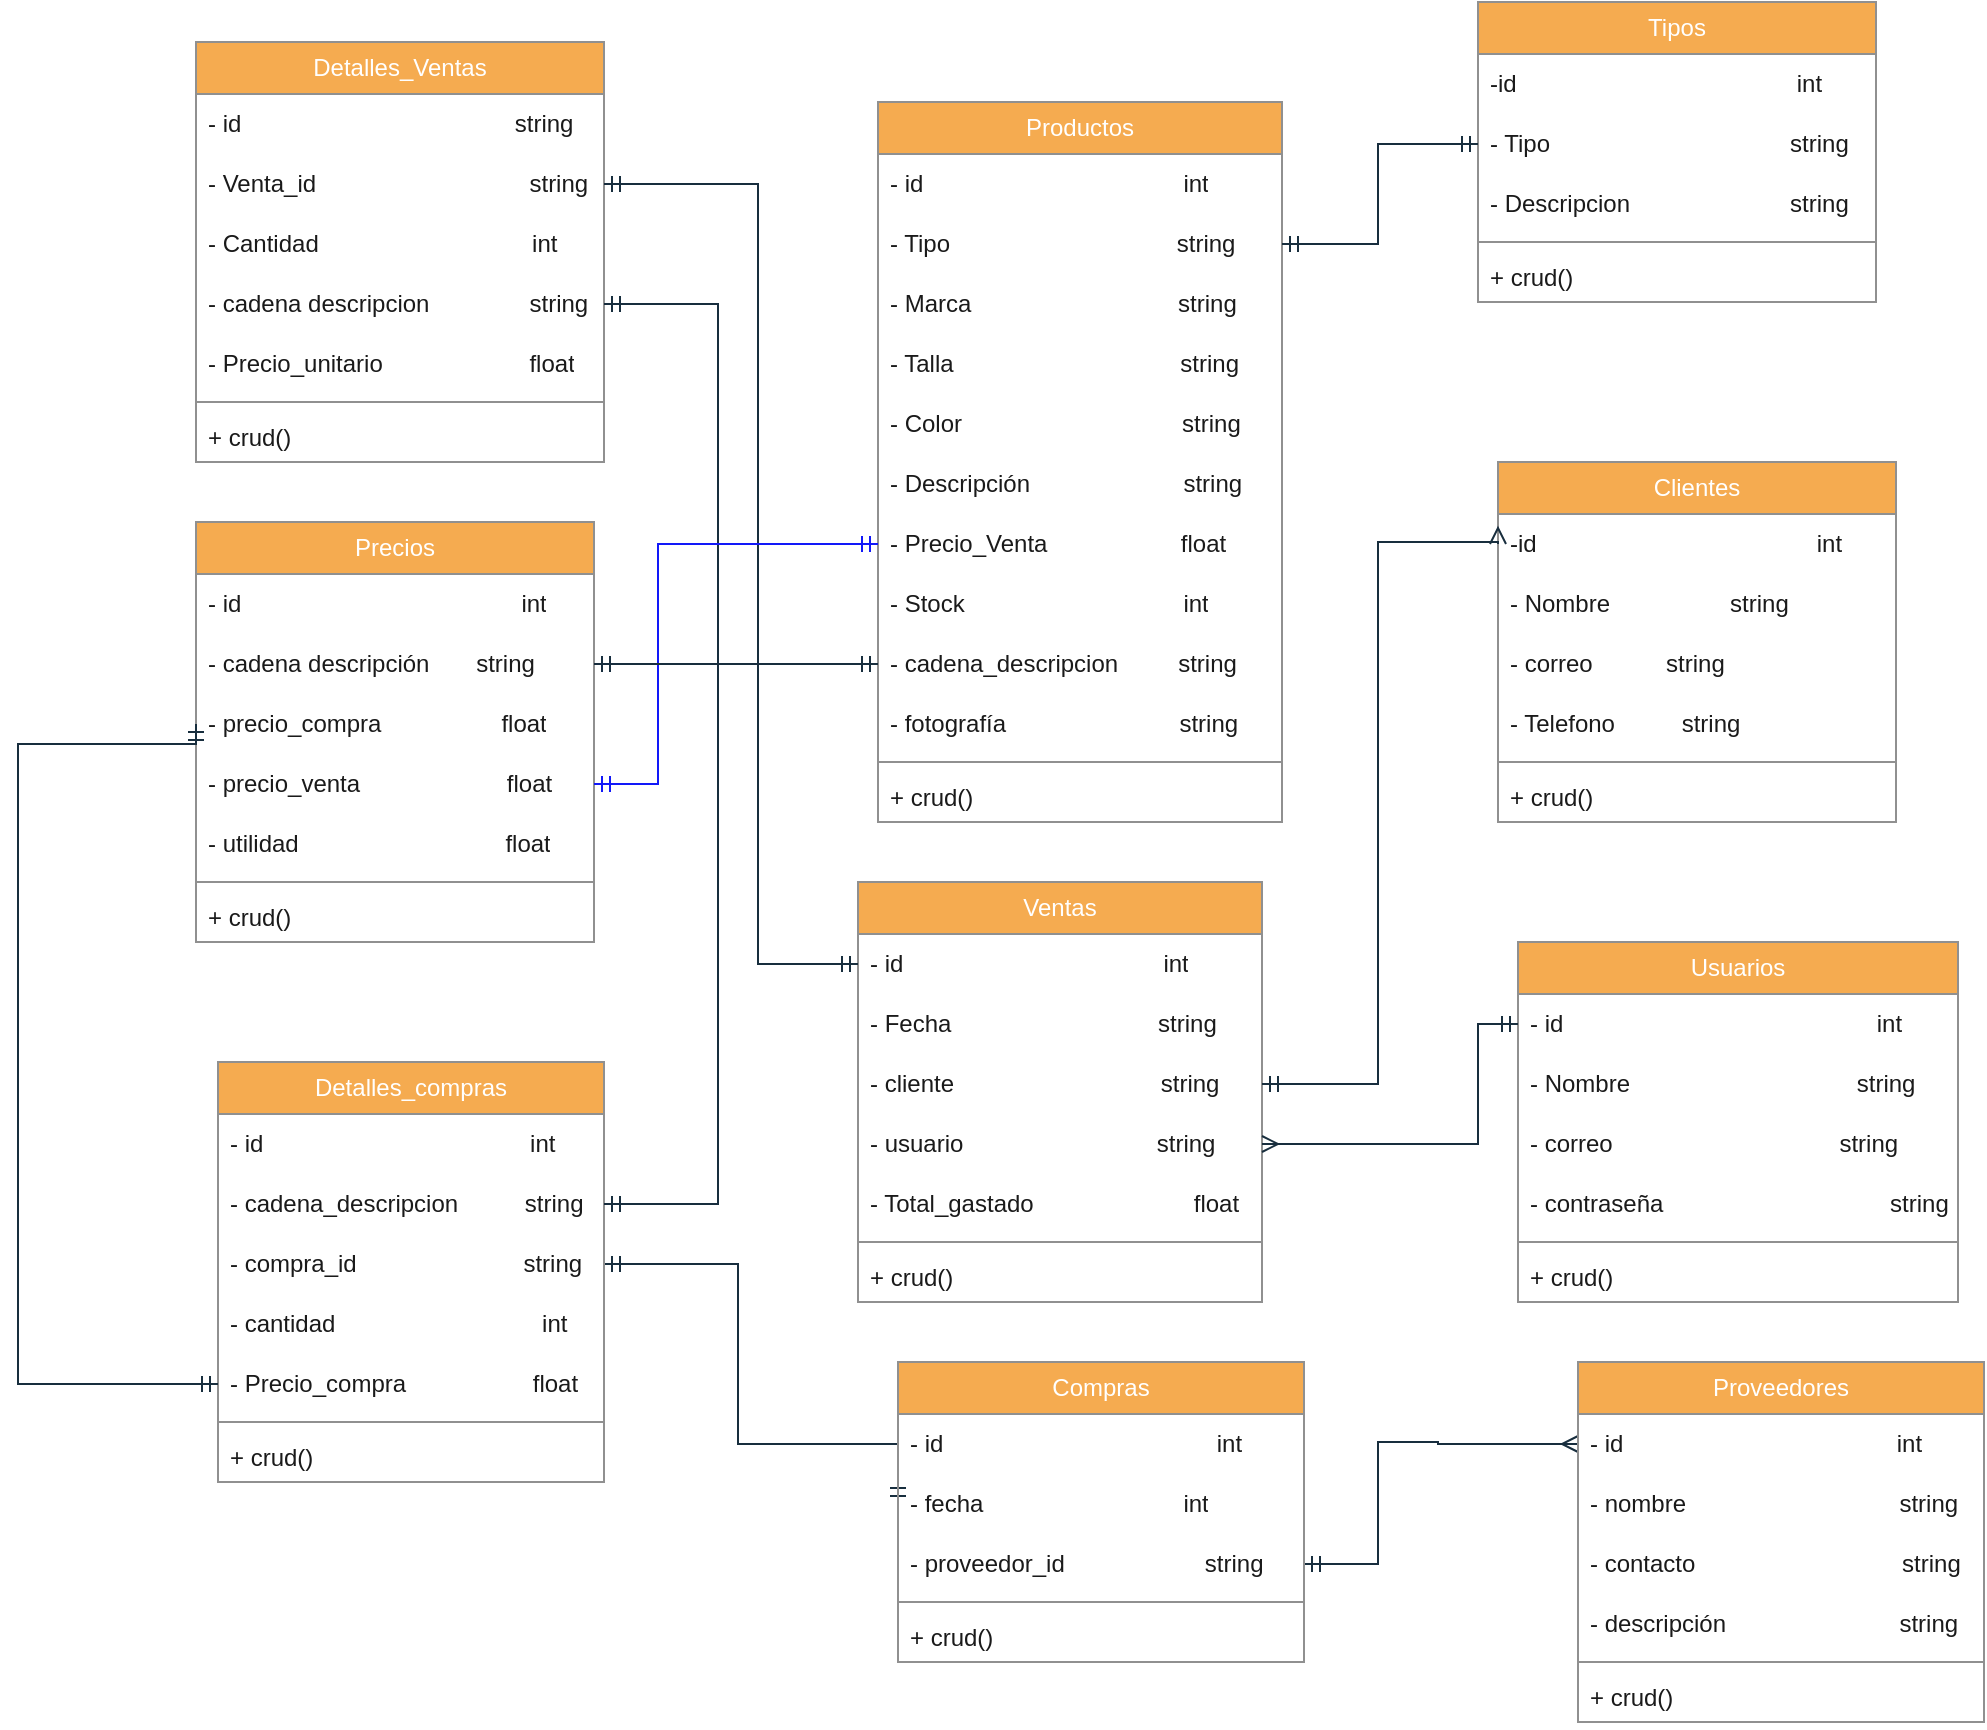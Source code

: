 <mxfile version="25.0.1">
  <diagram id="OCLqqegH3mlAJ1RBl8a9" name="ER">
    <mxGraphModel dx="2150" dy="1670" grid="0" gridSize="10" guides="1" tooltips="1" connect="1" arrows="1" fold="1" page="0" pageScale="1" pageWidth="827" pageHeight="1169" math="0" shadow="0">
      <root>
        <mxCell id="0" />
        <mxCell id="1" parent="0" />
        <mxCell id="sJF3YPYKDgFNLDfuukDZ-2" style="edgeStyle=orthogonalEdgeStyle;rounded=0;orthogonalLoop=1;jettySize=auto;html=1;labelBackgroundColor=none;strokeColor=#182E3E;fontColor=default;startArrow=ERmandOne;startFill=0;endArrow=ERmandOne;endFill=0;swimlaneLine=0;exitX=1;exitY=0.5;exitDx=0;exitDy=0;entryX=0;entryY=0.5;entryDx=0;entryDy=0;" parent="1" source="sJF3YPYKDgFNLDfuukDZ-10" edge="1">
          <mxGeometry relative="1" as="geometry">
            <mxPoint x="670" y="390" as="sourcePoint" />
            <mxPoint x="380" y="-29" as="targetPoint" />
            <Array as="points">
              <mxPoint x="300" y="-149" />
              <mxPoint x="300" y="-59" />
            </Array>
          </mxGeometry>
        </mxCell>
        <mxCell id="sJF3YPYKDgFNLDfuukDZ-4" style="edgeStyle=orthogonalEdgeStyle;rounded=0;orthogonalLoop=1;jettySize=auto;html=1;endArrow=ERmandOne;endFill=0;startArrow=ERmany;startFill=0;labelBackgroundColor=none;strokeColor=#182E3E;fontColor=default;swimlaneLine=0;entryX=1;entryY=0.5;entryDx=0;entryDy=0;exitX=0;exitY=0.5;exitDx=0;exitDy=0;" parent="1" source="sJF3YPYKDgFNLDfuukDZ-102" target="sJF3YPYKDgFNLDfuukDZ-48" edge="1">
          <mxGeometry relative="1" as="geometry">
            <mxPoint x="670" y="-140" as="sourcePoint" />
            <mxPoint x="795" y="-44" as="targetPoint" />
            <Array as="points">
              <mxPoint x="650" y="-59" />
              <mxPoint x="620" y="-60" />
              <mxPoint x="620" y="1" />
            </Array>
          </mxGeometry>
        </mxCell>
        <mxCell id="sJF3YPYKDgFNLDfuukDZ-8" value="&lt;font color=&quot;#ffffff&quot;&gt;Detalles_compras&lt;/font&gt;" style="swimlane;fontStyle=0;align=center;verticalAlign=middle;childLayout=stackLayout;horizontal=1;startSize=26;horizontalStack=0;resizeParent=1;resizeParentMax=0;resizeLast=0;collapsible=1;marginBottom=0;whiteSpace=wrap;html=1;strokeColor=#909090;fontFamily=Helvetica;fontSize=12;fontColor=#1A1A1A;labelBackgroundColor=none;fillColor=#F5AB50;" parent="1" vertex="1">
          <mxGeometry x="40" y="-250" width="193" height="210" as="geometry" />
        </mxCell>
        <mxCell id="sJF3YPYKDgFNLDfuukDZ-9" value="- id&amp;nbsp; &amp;nbsp; &amp;nbsp; &amp;nbsp; &amp;nbsp; &amp;nbsp; &amp;nbsp; &amp;nbsp; &amp;nbsp; &amp;nbsp; &amp;nbsp; &amp;nbsp; &amp;nbsp; &amp;nbsp; &amp;nbsp; &amp;nbsp; &amp;nbsp; &amp;nbsp; &amp;nbsp; &amp;nbsp; int" style="text;strokeColor=none;fillColor=none;align=left;verticalAlign=middle;spacingLeft=4;spacingRight=4;overflow=hidden;points=[[0,0.5],[1,0.5]];portConstraint=eastwest;rotatable=0;whiteSpace=wrap;html=1;labelBackgroundColor=none;fontColor=#1A1A1A;swimlaneLine=0;" parent="sJF3YPYKDgFNLDfuukDZ-8" vertex="1">
          <mxGeometry y="26" width="193" height="30" as="geometry" />
        </mxCell>
        <mxCell id="sJF3YPYKDgFNLDfuukDZ-109" value="- cadena_descripcion&amp;nbsp; &amp;nbsp; &amp;nbsp; &amp;nbsp; &amp;nbsp; string" style="text;strokeColor=none;fillColor=none;align=left;verticalAlign=middle;spacingLeft=4;spacingRight=4;overflow=hidden;points=[[0,0.5],[1,0.5]];portConstraint=eastwest;rotatable=0;whiteSpace=wrap;html=1;labelBackgroundColor=none;fontColor=#1A1A1A;swimlaneLine=0;" parent="sJF3YPYKDgFNLDfuukDZ-8" vertex="1">
          <mxGeometry y="56" width="193" height="30" as="geometry" />
        </mxCell>
        <object label="- compra_id&amp;nbsp; &amp;nbsp; &amp;nbsp; &amp;nbsp; &amp;nbsp; &amp;nbsp; &amp;nbsp; &amp;nbsp; &amp;nbsp; &amp;nbsp; &amp;nbsp; &amp;nbsp; &amp;nbsp;string" hoa="" id="sJF3YPYKDgFNLDfuukDZ-10">
          <mxCell style="text;strokeColor=none;fillColor=none;align=left;verticalAlign=middle;spacingLeft=4;spacingRight=4;overflow=hidden;points=[[0,0.5],[1,0.5]];portConstraint=eastwest;rotatable=0;whiteSpace=wrap;html=1;labelBackgroundColor=none;fontColor=#1A1A1A;swimlaneLine=0;" parent="sJF3YPYKDgFNLDfuukDZ-8" vertex="1">
            <mxGeometry y="86" width="193" height="30" as="geometry" />
          </mxCell>
        </object>
        <mxCell id="sJF3YPYKDgFNLDfuukDZ-11" value="- cantidad&amp;nbsp; &amp;nbsp; &amp;nbsp; &amp;nbsp; &amp;nbsp; &amp;nbsp; &amp;nbsp; &amp;nbsp; &amp;nbsp; &amp;nbsp; &amp;nbsp; &amp;nbsp; &amp;nbsp; &amp;nbsp; &amp;nbsp; &amp;nbsp;int" style="text;strokeColor=none;fillColor=none;align=left;verticalAlign=middle;spacingLeft=4;spacingRight=4;overflow=hidden;points=[[0,0.5],[1,0.5]];portConstraint=eastwest;rotatable=0;whiteSpace=wrap;html=1;labelBackgroundColor=none;fontColor=#1A1A1A;swimlaneLine=0;" parent="sJF3YPYKDgFNLDfuukDZ-8" vertex="1">
          <mxGeometry y="116" width="193" height="30" as="geometry" />
        </mxCell>
        <mxCell id="sJF3YPYKDgFNLDfuukDZ-110" value="- Precio_compra&amp;nbsp; &amp;nbsp; &amp;nbsp; &amp;nbsp; &amp;nbsp; &amp;nbsp; &amp;nbsp; &amp;nbsp; &amp;nbsp; &amp;nbsp;float" style="text;strokeColor=none;fillColor=none;align=left;verticalAlign=middle;spacingLeft=4;spacingRight=4;overflow=hidden;points=[[0,0.5],[1,0.5]];portConstraint=eastwest;rotatable=0;whiteSpace=wrap;html=1;labelBackgroundColor=none;fontColor=#1A1A1A;swimlaneLine=0;" parent="sJF3YPYKDgFNLDfuukDZ-8" vertex="1">
          <mxGeometry y="146" width="193" height="30" as="geometry" />
        </mxCell>
        <mxCell id="sJF3YPYKDgFNLDfuukDZ-12" value="" style="line;strokeWidth=1;fillColor=#F5AB50;align=center;verticalAlign=middle;spacingTop=-1;spacingLeft=3;spacingRight=3;rotatable=0;labelPosition=right;points=[];portConstraint=eastwest;strokeColor=#909090;fontFamily=Helvetica;fontSize=12;fontColor=#1A1A1A;fontStyle=0;labelBackgroundColor=none;" parent="sJF3YPYKDgFNLDfuukDZ-8" vertex="1">
          <mxGeometry y="176" width="193" height="8" as="geometry" />
        </mxCell>
        <mxCell id="sJF3YPYKDgFNLDfuukDZ-13" value="+ crud()" style="text;strokeColor=none;fillColor=none;align=left;verticalAlign=top;spacingLeft=4;spacingRight=4;overflow=hidden;rotatable=0;points=[[0,0.5],[1,0.5]];portConstraint=eastwest;whiteSpace=wrap;html=1;fontFamily=Helvetica;fontSize=12;fontColor=#1A1A1A;fontStyle=0;labelBackgroundColor=none;" parent="sJF3YPYKDgFNLDfuukDZ-8" vertex="1">
          <mxGeometry y="184" width="193" height="26" as="geometry" />
        </mxCell>
        <object label="&lt;font color=&quot;#ffffff&quot;&gt;Detalles_Ventas&lt;/font&gt;" id="sJF3YPYKDgFNLDfuukDZ-17">
          <mxCell style="swimlane;fontStyle=0;align=center;verticalAlign=middle;childLayout=stackLayout;horizontal=1;startSize=26;horizontalStack=0;resizeParent=1;resizeParentMax=0;resizeLast=0;collapsible=1;marginBottom=0;whiteSpace=wrap;html=1;strokeColor=#909090;fontFamily=Helvetica;fontSize=12;fontColor=#1A1A1A;labelBackgroundColor=none;fillColor=#F5AB50;" parent="1" vertex="1">
            <mxGeometry x="29" y="-760" width="204" height="210" as="geometry" />
          </mxCell>
        </object>
        <object label="- id&amp;nbsp; &amp;nbsp; &amp;nbsp; &amp;nbsp; &amp;nbsp; &amp;nbsp; &amp;nbsp; &amp;nbsp; &amp;nbsp; &amp;nbsp; &amp;nbsp; &amp;nbsp; &amp;nbsp; &amp;nbsp; &amp;nbsp; &amp;nbsp; &amp;nbsp; &amp;nbsp; &amp;nbsp; &amp;nbsp; &amp;nbsp;string" id="sJF3YPYKDgFNLDfuukDZ-18">
          <mxCell style="text;strokeColor=none;fillColor=none;align=left;verticalAlign=middle;spacingLeft=4;spacingRight=4;overflow=hidden;points=[[0,0.5],[1,0.5]];portConstraint=eastwest;rotatable=0;whiteSpace=wrap;html=1;labelBackgroundColor=none;fontColor=#1A1A1A;swimlaneLine=0;" parent="sJF3YPYKDgFNLDfuukDZ-17" vertex="1">
            <mxGeometry y="26" width="204" height="30" as="geometry" />
          </mxCell>
        </object>
        <object label="- Venta_id&amp;nbsp; &amp;nbsp; &amp;nbsp; &amp;nbsp; &amp;nbsp; &amp;nbsp; &amp;nbsp; &amp;nbsp; &amp;nbsp; &amp;nbsp; &amp;nbsp; &amp;nbsp; &amp;nbsp; &amp;nbsp; &amp;nbsp; &amp;nbsp; string" hoa="" id="sJF3YPYKDgFNLDfuukDZ-19">
          <mxCell style="text;strokeColor=none;fillColor=none;align=left;verticalAlign=middle;spacingLeft=4;spacingRight=4;overflow=hidden;points=[[0,0.5],[1,0.5]];portConstraint=eastwest;rotatable=0;whiteSpace=wrap;html=1;labelBackgroundColor=none;fontColor=#1A1A1A;swimlaneLine=0;" parent="sJF3YPYKDgFNLDfuukDZ-17" vertex="1">
            <mxGeometry y="56" width="204" height="30" as="geometry" />
          </mxCell>
        </object>
        <mxCell id="sJF3YPYKDgFNLDfuukDZ-21" value="- Cantidad&amp;nbsp; &amp;nbsp; &amp;nbsp; &amp;nbsp; &amp;nbsp; &amp;nbsp; &amp;nbsp; &amp;nbsp; &amp;nbsp; &amp;nbsp; &amp;nbsp; &amp;nbsp; &amp;nbsp; &amp;nbsp; &amp;nbsp; &amp;nbsp; int" style="text;strokeColor=none;fillColor=none;align=left;verticalAlign=middle;spacingLeft=4;spacingRight=4;overflow=hidden;points=[[0,0.5],[1,0.5]];portConstraint=eastwest;rotatable=0;whiteSpace=wrap;html=1;labelBackgroundColor=none;fontColor=#1A1A1A;swimlaneLine=0;" parent="sJF3YPYKDgFNLDfuukDZ-17" vertex="1">
          <mxGeometry y="86" width="204" height="30" as="geometry" />
        </mxCell>
        <mxCell id="sJF3YPYKDgFNLDfuukDZ-20" value="- cadena descripcion&amp;nbsp; &amp;nbsp; &amp;nbsp; &amp;nbsp; &amp;nbsp; &amp;nbsp; &amp;nbsp; &amp;nbsp;string" style="text;strokeColor=none;fillColor=none;align=left;verticalAlign=middle;spacingLeft=4;spacingRight=4;overflow=hidden;points=[[0,0.5],[1,0.5]];portConstraint=eastwest;rotatable=0;whiteSpace=wrap;html=1;labelBackgroundColor=none;fontColor=#1A1A1A;swimlaneLine=0;" parent="sJF3YPYKDgFNLDfuukDZ-17" vertex="1">
          <mxGeometry y="116" width="204" height="30" as="geometry" />
        </mxCell>
        <mxCell id="sJF3YPYKDgFNLDfuukDZ-22" value="- Precio_unitario&amp;nbsp; &amp;nbsp; &amp;nbsp; &amp;nbsp; &amp;nbsp; &amp;nbsp; &amp;nbsp; &amp;nbsp; &amp;nbsp; &amp;nbsp; &amp;nbsp; float" style="text;strokeColor=none;fillColor=none;align=left;verticalAlign=middle;spacingLeft=4;spacingRight=4;overflow=hidden;points=[[0,0.5],[1,0.5]];portConstraint=eastwest;rotatable=0;whiteSpace=wrap;html=1;labelBackgroundColor=none;fontColor=#1A1A1A;swimlaneLine=0;" parent="sJF3YPYKDgFNLDfuukDZ-17" vertex="1">
          <mxGeometry y="146" width="204" height="30" as="geometry" />
        </mxCell>
        <mxCell id="sJF3YPYKDgFNLDfuukDZ-30" value="" style="line;strokeWidth=1;fillColor=#F5AB50;align=center;verticalAlign=middle;spacingTop=-1;spacingLeft=3;spacingRight=3;rotatable=0;labelPosition=right;points=[];portConstraint=eastwest;strokeColor=#909090;fontFamily=Helvetica;fontSize=12;fontColor=#1A1A1A;fontStyle=0;labelBackgroundColor=none;" parent="sJF3YPYKDgFNLDfuukDZ-17" vertex="1">
          <mxGeometry y="176" width="204" height="8" as="geometry" />
        </mxCell>
        <mxCell id="sJF3YPYKDgFNLDfuukDZ-31" value="+ crud()" style="text;strokeColor=none;fillColor=none;align=left;verticalAlign=top;spacingLeft=4;spacingRight=4;overflow=hidden;rotatable=0;points=[[0,0.5],[1,0.5]];portConstraint=eastwest;whiteSpace=wrap;html=1;fontFamily=Helvetica;fontSize=12;fontColor=#1A1A1A;fontStyle=0;labelBackgroundColor=none;" parent="sJF3YPYKDgFNLDfuukDZ-17" vertex="1">
          <mxGeometry y="184" width="204" height="26" as="geometry" />
        </mxCell>
        <mxCell id="sJF3YPYKDgFNLDfuukDZ-34" value="&lt;font color=&quot;#ffffff&quot;&gt;Usuarios&lt;/font&gt;" style="swimlane;fontStyle=0;align=center;verticalAlign=middle;childLayout=stackLayout;horizontal=1;startSize=26;horizontalStack=0;resizeParent=1;resizeParentMax=0;resizeLast=0;collapsible=1;marginBottom=0;whiteSpace=wrap;html=1;strokeColor=#909090;fontFamily=Helvetica;fontSize=12;fontColor=#1A1A1A;labelBackgroundColor=none;fillColor=#F5AB50;" parent="1" vertex="1">
          <mxGeometry x="690" y="-310" width="220" height="180" as="geometry" />
        </mxCell>
        <mxCell id="sJF3YPYKDgFNLDfuukDZ-35" value="- id&amp;nbsp; &amp;nbsp; &amp;nbsp; &amp;nbsp; &amp;nbsp; &amp;nbsp; &amp;nbsp; &amp;nbsp; &amp;nbsp; &amp;nbsp; &amp;nbsp; &amp;nbsp; &amp;nbsp; &amp;nbsp; &amp;nbsp; &amp;nbsp; &amp;nbsp; &amp;nbsp; &amp;nbsp; &amp;nbsp; &amp;nbsp; &amp;nbsp; &amp;nbsp; &amp;nbsp;int" style="text;strokeColor=none;fillColor=none;align=left;verticalAlign=middle;spacingLeft=4;spacingRight=4;overflow=hidden;points=[[0,0.5],[1,0.5]];portConstraint=eastwest;rotatable=0;whiteSpace=wrap;html=1;labelBackgroundColor=none;fontColor=#1A1A1A;swimlaneLine=0;" parent="sJF3YPYKDgFNLDfuukDZ-34" vertex="1">
          <mxGeometry y="26" width="220" height="30" as="geometry" />
        </mxCell>
        <object label="- Nombre&amp;nbsp; &amp;nbsp; &amp;nbsp; &amp;nbsp; &amp;nbsp; &amp;nbsp; &amp;nbsp; &amp;nbsp; &amp;nbsp; &amp;nbsp; &amp;nbsp; &amp;nbsp; &amp;nbsp; &amp;nbsp; &amp;nbsp; &amp;nbsp; &amp;nbsp; string" hoa="" id="sJF3YPYKDgFNLDfuukDZ-36">
          <mxCell style="text;strokeColor=none;fillColor=none;align=left;verticalAlign=middle;spacingLeft=4;spacingRight=4;overflow=hidden;points=[[0,0.5],[1,0.5]];portConstraint=eastwest;rotatable=0;whiteSpace=wrap;html=1;labelBackgroundColor=none;fontColor=#1A1A1A;swimlaneLine=0;" parent="sJF3YPYKDgFNLDfuukDZ-34" vertex="1">
            <mxGeometry y="56" width="220" height="30" as="geometry" />
          </mxCell>
        </object>
        <mxCell id="sJF3YPYKDgFNLDfuukDZ-37" value="- correo&amp;nbsp; &amp;nbsp; &amp;nbsp; &amp;nbsp; &amp;nbsp; &amp;nbsp; &amp;nbsp; &amp;nbsp; &amp;nbsp; &amp;nbsp; &amp;nbsp; &amp;nbsp; &amp;nbsp; &amp;nbsp; &amp;nbsp; &amp;nbsp; &amp;nbsp; string" style="text;strokeColor=none;fillColor=none;align=left;verticalAlign=middle;spacingLeft=4;spacingRight=4;overflow=hidden;points=[[0,0.5],[1,0.5]];portConstraint=eastwest;rotatable=0;whiteSpace=wrap;html=1;labelBackgroundColor=none;fontColor=#1A1A1A;swimlaneLine=0;" parent="sJF3YPYKDgFNLDfuukDZ-34" vertex="1">
          <mxGeometry y="86" width="220" height="30" as="geometry" />
        </mxCell>
        <mxCell id="2nwvRLD9Uspbu1blczM--3" value="- contraseña&amp;nbsp; &amp;nbsp; &amp;nbsp; &amp;nbsp; &amp;nbsp; &amp;nbsp; &amp;nbsp; &amp;nbsp; &amp;nbsp; &amp;nbsp; &amp;nbsp; &amp;nbsp; &amp;nbsp; &amp;nbsp; &amp;nbsp; &amp;nbsp; &amp;nbsp; string" style="text;strokeColor=none;fillColor=none;align=left;verticalAlign=middle;spacingLeft=4;spacingRight=4;overflow=hidden;points=[[0,0.5],[1,0.5]];portConstraint=eastwest;rotatable=0;whiteSpace=wrap;html=1;labelBackgroundColor=none;fontColor=#1A1A1A;swimlaneLine=0;" parent="sJF3YPYKDgFNLDfuukDZ-34" vertex="1">
          <mxGeometry y="116" width="220" height="30" as="geometry" />
        </mxCell>
        <mxCell id="sJF3YPYKDgFNLDfuukDZ-41" value="" style="line;strokeWidth=1;fillColor=#F5AB50;align=center;verticalAlign=middle;spacingTop=-1;spacingLeft=3;spacingRight=3;rotatable=0;labelPosition=right;points=[];portConstraint=eastwest;strokeColor=#909090;fontFamily=Helvetica;fontSize=12;fontColor=#1A1A1A;fontStyle=0;labelBackgroundColor=none;" parent="sJF3YPYKDgFNLDfuukDZ-34" vertex="1">
          <mxGeometry y="146" width="220" height="8" as="geometry" />
        </mxCell>
        <mxCell id="sJF3YPYKDgFNLDfuukDZ-42" value="+ crud()" style="text;strokeColor=none;fillColor=none;align=left;verticalAlign=top;spacingLeft=4;spacingRight=4;overflow=hidden;rotatable=0;points=[[0,0.5],[1,0.5]];portConstraint=eastwest;whiteSpace=wrap;html=1;fontFamily=Helvetica;fontSize=12;fontColor=#1A1A1A;fontStyle=0;labelBackgroundColor=none;" parent="sJF3YPYKDgFNLDfuukDZ-34" vertex="1">
          <mxGeometry y="154" width="220" height="26" as="geometry" />
        </mxCell>
        <object label="&lt;font color=&quot;#ffffff&quot;&gt;Compras&lt;/font&gt;" id="sJF3YPYKDgFNLDfuukDZ-45">
          <mxCell style="swimlane;fontStyle=0;align=center;verticalAlign=middle;childLayout=stackLayout;horizontal=1;startSize=26;horizontalStack=0;resizeParent=1;resizeParentMax=0;resizeLast=0;collapsible=1;marginBottom=0;whiteSpace=wrap;html=1;strokeColor=#909090;fontFamily=Helvetica;fontSize=12;fontColor=#1A1A1A;labelBackgroundColor=none;fillColor=#F5AB50;" parent="1" vertex="1">
            <mxGeometry x="380" y="-100" width="203" height="150" as="geometry" />
          </mxCell>
        </object>
        <object label="- id&amp;nbsp; &amp;nbsp; &amp;nbsp; &amp;nbsp; &amp;nbsp; &amp;nbsp; &amp;nbsp; &amp;nbsp; &amp;nbsp; &amp;nbsp; &amp;nbsp; &amp;nbsp; &amp;nbsp; &amp;nbsp; &amp;nbsp; &amp;nbsp; &amp;nbsp; &amp;nbsp; &amp;nbsp; &amp;nbsp; &amp;nbsp;int" id="eL3PgIqDU2-pHmbFwqRi-17">
          <mxCell style="text;strokeColor=none;fillColor=none;align=left;verticalAlign=middle;spacingLeft=4;spacingRight=4;overflow=hidden;points=[[0,0.5],[1,0.5]];portConstraint=eastwest;rotatable=0;whiteSpace=wrap;html=1;labelBackgroundColor=none;fontColor=#1A1A1A;swimlaneLine=0;" vertex="1" parent="sJF3YPYKDgFNLDfuukDZ-45">
            <mxGeometry y="26" width="203" height="30" as="geometry" />
          </mxCell>
        </object>
        <object label="- fecha&amp;nbsp; &amp;nbsp; &amp;nbsp; &amp;nbsp; &amp;nbsp; &amp;nbsp; &amp;nbsp; &amp;nbsp; &amp;nbsp; &amp;nbsp; &amp;nbsp; &amp;nbsp; &amp;nbsp; &amp;nbsp; &amp;nbsp; int" hoa="" id="sJF3YPYKDgFNLDfuukDZ-47">
          <mxCell style="text;strokeColor=none;fillColor=none;align=left;verticalAlign=middle;spacingLeft=4;spacingRight=4;overflow=hidden;points=[[0,0.5],[1,0.5]];portConstraint=eastwest;rotatable=0;whiteSpace=wrap;html=1;labelBackgroundColor=none;fontColor=#1A1A1A;swimlaneLine=0;" parent="sJF3YPYKDgFNLDfuukDZ-45" vertex="1">
            <mxGeometry y="56" width="203" height="30" as="geometry" />
          </mxCell>
        </object>
        <mxCell id="sJF3YPYKDgFNLDfuukDZ-48" value="- proveedor_id&amp;nbsp; &amp;nbsp; &amp;nbsp; &amp;nbsp; &amp;nbsp; &amp;nbsp; &amp;nbsp; &amp;nbsp; &amp;nbsp; &amp;nbsp; &amp;nbsp;string" style="text;strokeColor=none;fillColor=none;align=left;verticalAlign=middle;spacingLeft=4;spacingRight=4;overflow=hidden;points=[[0,0.5],[1,0.5]];portConstraint=eastwest;rotatable=0;whiteSpace=wrap;html=1;labelBackgroundColor=none;fontColor=#1A1A1A;swimlaneLine=0;" parent="sJF3YPYKDgFNLDfuukDZ-45" vertex="1">
          <mxGeometry y="86" width="203" height="30" as="geometry" />
        </mxCell>
        <mxCell id="sJF3YPYKDgFNLDfuukDZ-53" value="" style="line;strokeWidth=1;fillColor=#F5AB50;align=center;verticalAlign=middle;spacingTop=-1;spacingLeft=3;spacingRight=3;rotatable=0;labelPosition=right;points=[];portConstraint=eastwest;strokeColor=#909090;fontFamily=Helvetica;fontSize=12;fontColor=#1A1A1A;fontStyle=0;labelBackgroundColor=none;" parent="sJF3YPYKDgFNLDfuukDZ-45" vertex="1">
          <mxGeometry y="116" width="203" height="8" as="geometry" />
        </mxCell>
        <mxCell id="sJF3YPYKDgFNLDfuukDZ-54" value="+ crud()" style="text;strokeColor=none;fillColor=none;align=left;verticalAlign=top;spacingLeft=4;spacingRight=4;overflow=hidden;rotatable=0;points=[[0,0.5],[1,0.5]];portConstraint=eastwest;whiteSpace=wrap;html=1;fontFamily=Helvetica;fontSize=12;fontColor=#1A1A1A;fontStyle=0;labelBackgroundColor=none;" parent="sJF3YPYKDgFNLDfuukDZ-45" vertex="1">
          <mxGeometry y="124" width="203" height="26" as="geometry" />
        </mxCell>
        <mxCell id="sJF3YPYKDgFNLDfuukDZ-57" value="&lt;font color=&quot;#ffffff&quot;&gt;Ventas&lt;/font&gt;" style="swimlane;fontStyle=0;align=center;verticalAlign=middle;childLayout=stackLayout;horizontal=1;startSize=26;horizontalStack=0;resizeParent=1;resizeParentMax=0;resizeLast=0;collapsible=1;marginBottom=0;whiteSpace=wrap;html=1;strokeColor=#909090;fontFamily=Helvetica;fontSize=12;fontColor=#1A1A1A;labelBackgroundColor=none;fillColor=#F5AB50;" parent="1" vertex="1">
          <mxGeometry x="360" y="-340" width="202" height="210" as="geometry" />
        </mxCell>
        <mxCell id="sJF3YPYKDgFNLDfuukDZ-58" value="- id&amp;nbsp; &amp;nbsp; &amp;nbsp; &amp;nbsp; &amp;nbsp; &amp;nbsp; &amp;nbsp; &amp;nbsp; &amp;nbsp; &amp;nbsp; &amp;nbsp; &amp;nbsp; &amp;nbsp; &amp;nbsp; &amp;nbsp; &amp;nbsp; &amp;nbsp; &amp;nbsp; &amp;nbsp; &amp;nbsp;int" style="text;strokeColor=none;fillColor=none;align=left;verticalAlign=middle;spacingLeft=4;spacingRight=4;overflow=hidden;points=[[0,0.5],[1,0.5]];portConstraint=eastwest;rotatable=0;whiteSpace=wrap;html=1;labelBackgroundColor=none;fontColor=#1A1A1A;swimlaneLine=0;" parent="sJF3YPYKDgFNLDfuukDZ-57" vertex="1">
          <mxGeometry y="26" width="202" height="30" as="geometry" />
        </mxCell>
        <mxCell id="sJF3YPYKDgFNLDfuukDZ-60" value="- Fecha&amp;nbsp; &amp;nbsp; &amp;nbsp; &amp;nbsp; &amp;nbsp; &amp;nbsp; &amp;nbsp; &amp;nbsp; &amp;nbsp; &amp;nbsp; &amp;nbsp; &amp;nbsp; &amp;nbsp; &amp;nbsp; &amp;nbsp; &amp;nbsp;string" style="text;strokeColor=none;fillColor=none;align=left;verticalAlign=middle;spacingLeft=4;spacingRight=4;overflow=hidden;points=[[0,0.5],[1,0.5]];portConstraint=eastwest;rotatable=0;whiteSpace=wrap;html=1;labelBackgroundColor=none;fontColor=#1A1A1A;swimlaneLine=0;" parent="sJF3YPYKDgFNLDfuukDZ-57" vertex="1">
          <mxGeometry y="56" width="202" height="30" as="geometry" />
        </mxCell>
        <mxCell id="sJF3YPYKDgFNLDfuukDZ-61" value="- cliente&amp;nbsp; &amp;nbsp; &amp;nbsp; &amp;nbsp; &amp;nbsp; &amp;nbsp; &amp;nbsp; &amp;nbsp; &amp;nbsp; &amp;nbsp; &amp;nbsp; &amp;nbsp; &amp;nbsp; &amp;nbsp; &amp;nbsp; &amp;nbsp;string" style="text;strokeColor=none;fillColor=none;align=left;verticalAlign=middle;spacingLeft=4;spacingRight=4;overflow=hidden;points=[[0,0.5],[1,0.5]];portConstraint=eastwest;rotatable=0;whiteSpace=wrap;html=1;labelBackgroundColor=none;fontColor=#1A1A1A;swimlaneLine=0;" parent="sJF3YPYKDgFNLDfuukDZ-57" vertex="1">
          <mxGeometry y="86" width="202" height="30" as="geometry" />
        </mxCell>
        <mxCell id="sJF3YPYKDgFNLDfuukDZ-62" value="- usuario&amp;nbsp; &amp;nbsp; &amp;nbsp; &amp;nbsp; &amp;nbsp; &amp;nbsp; &amp;nbsp; &amp;nbsp; &amp;nbsp; &amp;nbsp; &amp;nbsp; &amp;nbsp; &amp;nbsp; &amp;nbsp; &amp;nbsp;string" style="text;strokeColor=none;fillColor=none;align=left;verticalAlign=middle;spacingLeft=4;spacingRight=4;overflow=hidden;points=[[0,0.5],[1,0.5]];portConstraint=eastwest;rotatable=0;whiteSpace=wrap;html=1;labelBackgroundColor=none;fontColor=#1A1A1A;swimlaneLine=0;" parent="sJF3YPYKDgFNLDfuukDZ-57" vertex="1">
          <mxGeometry y="116" width="202" height="30" as="geometry" />
        </mxCell>
        <mxCell id="eL3PgIqDU2-pHmbFwqRi-15" value="- Total_gastado&amp;nbsp; &amp;nbsp; &amp;nbsp; &amp;nbsp; &amp;nbsp; &amp;nbsp; &amp;nbsp; &amp;nbsp; &amp;nbsp; &amp;nbsp; &amp;nbsp; &amp;nbsp; float" style="text;strokeColor=none;fillColor=none;align=left;verticalAlign=middle;spacingLeft=4;spacingRight=4;overflow=hidden;points=[[0,0.5],[1,0.5]];portConstraint=eastwest;rotatable=0;whiteSpace=wrap;html=1;labelBackgroundColor=none;fontColor=#1A1A1A;swimlaneLine=0;" vertex="1" parent="sJF3YPYKDgFNLDfuukDZ-57">
          <mxGeometry y="146" width="202" height="30" as="geometry" />
        </mxCell>
        <mxCell id="sJF3YPYKDgFNLDfuukDZ-63" value="" style="line;strokeWidth=1;fillColor=#F5AB50;align=center;verticalAlign=middle;spacingTop=-1;spacingLeft=3;spacingRight=3;rotatable=0;labelPosition=right;points=[];portConstraint=eastwest;strokeColor=#909090;fontFamily=Helvetica;fontSize=12;fontColor=#1A1A1A;fontStyle=0;labelBackgroundColor=none;" parent="sJF3YPYKDgFNLDfuukDZ-57" vertex="1">
          <mxGeometry y="176" width="202" height="8" as="geometry" />
        </mxCell>
        <mxCell id="sJF3YPYKDgFNLDfuukDZ-64" value="+ crud()" style="text;strokeColor=none;fillColor=none;align=left;verticalAlign=top;spacingLeft=4;spacingRight=4;overflow=hidden;rotatable=0;points=[[0,0.5],[1,0.5]];portConstraint=eastwest;whiteSpace=wrap;html=1;fontFamily=Helvetica;fontSize=12;fontColor=#1A1A1A;fontStyle=0;labelBackgroundColor=none;" parent="sJF3YPYKDgFNLDfuukDZ-57" vertex="1">
          <mxGeometry y="184" width="202" height="26" as="geometry" />
        </mxCell>
        <mxCell id="sJF3YPYKDgFNLDfuukDZ-67" style="edgeStyle=orthogonalEdgeStyle;rounded=0;orthogonalLoop=1;jettySize=auto;html=1;labelBackgroundColor=none;strokeColor=#182E3E;fontColor=default;startArrow=ERmany;startFill=0;endArrow=ERmandOne;endFill=0;swimlaneLine=0;exitX=1;exitY=0.5;exitDx=0;exitDy=0;entryX=0;entryY=0.5;entryDx=0;entryDy=0;" parent="1" source="sJF3YPYKDgFNLDfuukDZ-62" target="sJF3YPYKDgFNLDfuukDZ-35" edge="1">
          <mxGeometry relative="1" as="geometry">
            <mxPoint x="610" y="-209" as="sourcePoint" />
            <mxPoint x="670" y="-90" as="targetPoint" />
            <Array as="points">
              <mxPoint x="670" y="-209" />
              <mxPoint x="670" y="-269" />
            </Array>
          </mxGeometry>
        </mxCell>
        <mxCell id="sJF3YPYKDgFNLDfuukDZ-68" value="&lt;font color=&quot;#ffffff&quot;&gt;Clientes&lt;/font&gt;" style="swimlane;fontStyle=0;align=center;verticalAlign=middle;childLayout=stackLayout;horizontal=1;startSize=26;horizontalStack=0;resizeParent=1;resizeParentMax=0;resizeLast=0;collapsible=1;marginBottom=0;whiteSpace=wrap;html=1;strokeColor=#909090;fontFamily=Helvetica;fontSize=12;fontColor=#1A1A1A;labelBackgroundColor=none;fillColor=#F5AB50;" parent="1" vertex="1">
          <mxGeometry x="680" y="-550" width="199" height="180" as="geometry" />
        </mxCell>
        <mxCell id="sJF3YPYKDgFNLDfuukDZ-69" value="-id&amp;nbsp; &amp;nbsp; &amp;nbsp; &amp;nbsp; &amp;nbsp; &amp;nbsp; &amp;nbsp; &amp;nbsp; &amp;nbsp; &amp;nbsp; &amp;nbsp; &amp;nbsp; &amp;nbsp; &amp;nbsp; &amp;nbsp; &amp;nbsp; &amp;nbsp; &amp;nbsp; &amp;nbsp; &amp;nbsp; &amp;nbsp; int" style="text;strokeColor=none;fillColor=none;align=left;verticalAlign=middle;spacingLeft=4;spacingRight=4;overflow=hidden;points=[[0,0.5],[1,0.5]];portConstraint=eastwest;rotatable=0;whiteSpace=wrap;html=1;labelBackgroundColor=none;fontColor=#1A1A1A;swimlaneLine=0;" parent="sJF3YPYKDgFNLDfuukDZ-68" vertex="1">
          <mxGeometry y="26" width="199" height="30" as="geometry" />
        </mxCell>
        <object label="- Nombre&amp;nbsp; &amp;nbsp; &amp;nbsp; &amp;nbsp; &amp;nbsp; &amp;nbsp; &amp;nbsp; &amp;nbsp; &amp;nbsp; string" hoa="" id="sJF3YPYKDgFNLDfuukDZ-70">
          <mxCell style="text;strokeColor=none;fillColor=none;align=left;verticalAlign=middle;spacingLeft=4;spacingRight=4;overflow=hidden;points=[[0,0.5],[1,0.5]];portConstraint=eastwest;rotatable=0;whiteSpace=wrap;html=1;labelBackgroundColor=none;fontColor=#1A1A1A;swimlaneLine=0;" parent="sJF3YPYKDgFNLDfuukDZ-68" vertex="1">
            <mxGeometry y="56" width="199" height="30" as="geometry" />
          </mxCell>
        </object>
        <mxCell id="sJF3YPYKDgFNLDfuukDZ-71" value="- correo&amp;nbsp; &amp;nbsp; &amp;nbsp; &amp;nbsp; &amp;nbsp; &amp;nbsp;string" style="text;strokeColor=none;fillColor=none;align=left;verticalAlign=middle;spacingLeft=4;spacingRight=4;overflow=hidden;points=[[0,0.5],[1,0.5]];portConstraint=eastwest;rotatable=0;whiteSpace=wrap;html=1;labelBackgroundColor=none;fontColor=#1A1A1A;swimlaneLine=0;" parent="sJF3YPYKDgFNLDfuukDZ-68" vertex="1">
          <mxGeometry y="86" width="199" height="30" as="geometry" />
        </mxCell>
        <mxCell id="sJF3YPYKDgFNLDfuukDZ-72" value="- Telefono&amp;nbsp; &amp;nbsp; &amp;nbsp; &amp;nbsp; &amp;nbsp; string" style="text;strokeColor=none;fillColor=none;align=left;verticalAlign=middle;spacingLeft=4;spacingRight=4;overflow=hidden;points=[[0,0.5],[1,0.5]];portConstraint=eastwest;rotatable=0;whiteSpace=wrap;html=1;labelBackgroundColor=none;fontColor=#1A1A1A;swimlaneLine=0;" parent="sJF3YPYKDgFNLDfuukDZ-68" vertex="1">
          <mxGeometry y="116" width="199" height="30" as="geometry" />
        </mxCell>
        <mxCell id="sJF3YPYKDgFNLDfuukDZ-75" value="" style="line;strokeWidth=1;fillColor=#F5AB50;align=center;verticalAlign=middle;spacingTop=-1;spacingLeft=3;spacingRight=3;rotatable=0;labelPosition=right;points=[];portConstraint=eastwest;strokeColor=#909090;fontFamily=Helvetica;fontSize=12;fontColor=#1A1A1A;fontStyle=0;labelBackgroundColor=none;" parent="sJF3YPYKDgFNLDfuukDZ-68" vertex="1">
          <mxGeometry y="146" width="199" height="8" as="geometry" />
        </mxCell>
        <mxCell id="sJF3YPYKDgFNLDfuukDZ-76" value="+ crud()" style="text;strokeColor=none;fillColor=none;align=left;verticalAlign=top;spacingLeft=4;spacingRight=4;overflow=hidden;rotatable=0;points=[[0,0.5],[1,0.5]];portConstraint=eastwest;whiteSpace=wrap;html=1;fontFamily=Helvetica;fontSize=12;fontColor=#1A1A1A;fontStyle=0;labelBackgroundColor=none;" parent="sJF3YPYKDgFNLDfuukDZ-68" vertex="1">
          <mxGeometry y="154" width="199" height="26" as="geometry" />
        </mxCell>
        <mxCell id="sJF3YPYKDgFNLDfuukDZ-79" value="&lt;span style=&quot;color: rgb(255, 255, 255);&quot;&gt;Productos&lt;/span&gt;" style="swimlane;fontStyle=0;align=center;verticalAlign=middle;childLayout=stackLayout;horizontal=1;startSize=26;horizontalStack=0;resizeParent=1;resizeParentMax=0;resizeLast=0;collapsible=1;marginBottom=0;whiteSpace=wrap;html=1;strokeColor=#909090;fontFamily=Helvetica;fontSize=12;fontColor=#1A1A1A;labelBackgroundColor=none;fillColor=#F5AB50;" parent="1" vertex="1">
          <mxGeometry x="370" y="-730" width="202" height="360" as="geometry" />
        </mxCell>
        <mxCell id="sJF3YPYKDgFNLDfuukDZ-80" value="- id&amp;nbsp; &amp;nbsp; &amp;nbsp; &amp;nbsp; &amp;nbsp; &amp;nbsp; &amp;nbsp; &amp;nbsp; &amp;nbsp; &amp;nbsp; &amp;nbsp; &amp;nbsp; &amp;nbsp; &amp;nbsp; &amp;nbsp; &amp;nbsp; &amp;nbsp; &amp;nbsp; &amp;nbsp; &amp;nbsp;int" style="text;strokeColor=none;fillColor=none;align=left;verticalAlign=middle;spacingLeft=4;spacingRight=4;overflow=hidden;points=[[0,0.5],[1,0.5]];portConstraint=eastwest;rotatable=0;whiteSpace=wrap;html=1;labelBackgroundColor=none;fontColor=#1A1A1A;swimlaneLine=0;" parent="sJF3YPYKDgFNLDfuukDZ-79" vertex="1">
          <mxGeometry y="26" width="202" height="30" as="geometry" />
        </mxCell>
        <object label="- Tipo&amp;nbsp; &amp;nbsp; &amp;nbsp; &amp;nbsp; &amp;nbsp; &amp;nbsp; &amp;nbsp; &amp;nbsp; &amp;nbsp; &amp;nbsp; &amp;nbsp; &amp;nbsp; &amp;nbsp; &amp;nbsp; &amp;nbsp; &amp;nbsp; &amp;nbsp; string" hoa="" id="sJF3YPYKDgFNLDfuukDZ-81">
          <mxCell style="text;strokeColor=none;fillColor=none;align=left;verticalAlign=middle;spacingLeft=4;spacingRight=4;overflow=hidden;points=[[0,0.5],[1,0.5]];portConstraint=eastwest;rotatable=0;whiteSpace=wrap;html=1;labelBackgroundColor=none;fontColor=#1A1A1A;swimlaneLine=0;" parent="sJF3YPYKDgFNLDfuukDZ-79" vertex="1">
            <mxGeometry y="56" width="202" height="30" as="geometry" />
          </mxCell>
        </object>
        <mxCell id="sJF3YPYKDgFNLDfuukDZ-82" value="- Marca&amp;nbsp; &amp;nbsp; &amp;nbsp; &amp;nbsp; &amp;nbsp; &amp;nbsp; &amp;nbsp; &amp;nbsp; &amp;nbsp; &amp;nbsp; &amp;nbsp; &amp;nbsp; &amp;nbsp; &amp;nbsp; &amp;nbsp; &amp;nbsp;string" style="text;strokeColor=none;fillColor=none;align=left;verticalAlign=middle;spacingLeft=4;spacingRight=4;overflow=hidden;points=[[0,0.5],[1,0.5]];portConstraint=eastwest;rotatable=0;whiteSpace=wrap;html=1;labelBackgroundColor=none;fontColor=#1A1A1A;swimlaneLine=0;" parent="sJF3YPYKDgFNLDfuukDZ-79" vertex="1">
          <mxGeometry y="86" width="202" height="30" as="geometry" />
        </mxCell>
        <mxCell id="sJF3YPYKDgFNLDfuukDZ-83" value="- Talla&amp;nbsp; &amp;nbsp; &amp;nbsp; &amp;nbsp; &amp;nbsp; &amp;nbsp; &amp;nbsp; &amp;nbsp; &amp;nbsp; &amp;nbsp; &amp;nbsp; &amp;nbsp; &amp;nbsp; &amp;nbsp; &amp;nbsp; &amp;nbsp; &amp;nbsp; string" style="text;strokeColor=none;fillColor=none;align=left;verticalAlign=middle;spacingLeft=4;spacingRight=4;overflow=hidden;points=[[0,0.5],[1,0.5]];portConstraint=eastwest;rotatable=0;whiteSpace=wrap;html=1;labelBackgroundColor=none;fontColor=#1A1A1A;swimlaneLine=0;" parent="sJF3YPYKDgFNLDfuukDZ-79" vertex="1">
          <mxGeometry y="116" width="202" height="30" as="geometry" />
        </mxCell>
        <mxCell id="eL3PgIqDU2-pHmbFwqRi-4" value="- Color&amp;nbsp; &amp;nbsp; &amp;nbsp; &amp;nbsp; &amp;nbsp; &amp;nbsp; &amp;nbsp; &amp;nbsp; &amp;nbsp; &amp;nbsp; &amp;nbsp; &amp;nbsp; &amp;nbsp; &amp;nbsp; &amp;nbsp; &amp;nbsp; &amp;nbsp;string" style="text;strokeColor=none;fillColor=none;align=left;verticalAlign=middle;spacingLeft=4;spacingRight=4;overflow=hidden;points=[[0,0.5],[1,0.5]];portConstraint=eastwest;rotatable=0;whiteSpace=wrap;html=1;labelBackgroundColor=none;fontColor=#1A1A1A;swimlaneLine=0;" vertex="1" parent="sJF3YPYKDgFNLDfuukDZ-79">
          <mxGeometry y="146" width="202" height="30" as="geometry" />
        </mxCell>
        <mxCell id="2wDRfy3gdhVq77L_qOsc-18" value="- Descripción&amp;nbsp; &amp;nbsp; &amp;nbsp; &amp;nbsp; &amp;nbsp; &amp;nbsp; &amp;nbsp; &amp;nbsp; &amp;nbsp; &amp;nbsp; &amp;nbsp; &amp;nbsp;string" style="text;strokeColor=none;fillColor=none;align=left;verticalAlign=middle;spacingLeft=4;spacingRight=4;overflow=hidden;points=[[0,0.5],[1,0.5]];portConstraint=eastwest;rotatable=0;whiteSpace=wrap;html=1;labelBackgroundColor=none;fontColor=#1A1A1A;swimlaneLine=0;" parent="sJF3YPYKDgFNLDfuukDZ-79" vertex="1">
          <mxGeometry y="176" width="202" height="30" as="geometry" />
        </mxCell>
        <mxCell id="sJF3YPYKDgFNLDfuukDZ-100" value="- Precio_Venta&amp;nbsp; &amp;nbsp; &amp;nbsp; &amp;nbsp; &amp;nbsp; &amp;nbsp; &amp;nbsp; &amp;nbsp; &amp;nbsp; &amp;nbsp; float" style="text;strokeColor=none;fillColor=none;align=left;verticalAlign=middle;spacingLeft=4;spacingRight=4;overflow=hidden;points=[[0,0.5],[1,0.5]];portConstraint=eastwest;rotatable=0;whiteSpace=wrap;html=1;labelBackgroundColor=none;fontColor=#1A1A1A;swimlaneLine=0;" parent="sJF3YPYKDgFNLDfuukDZ-79" vertex="1">
          <mxGeometry y="206" width="202" height="30" as="geometry" />
        </mxCell>
        <mxCell id="sJF3YPYKDgFNLDfuukDZ-84" value="- Stock&amp;nbsp; &amp;nbsp; &amp;nbsp; &amp;nbsp; &amp;nbsp; &amp;nbsp; &amp;nbsp; &amp;nbsp; &amp;nbsp; &amp;nbsp; &amp;nbsp; &amp;nbsp; &amp;nbsp; &amp;nbsp;&lt;span style=&quot;white-space: pre;&quot;&gt;&#x9;&lt;/span&gt;&amp;nbsp; &amp;nbsp; int" style="text;strokeColor=none;fillColor=none;align=left;verticalAlign=middle;spacingLeft=4;spacingRight=4;overflow=hidden;points=[[0,0.5],[1,0.5]];portConstraint=eastwest;rotatable=0;whiteSpace=wrap;html=1;labelBackgroundColor=none;fontColor=#1A1A1A;swimlaneLine=0;" parent="sJF3YPYKDgFNLDfuukDZ-79" vertex="1">
          <mxGeometry y="236" width="202" height="30" as="geometry" />
        </mxCell>
        <mxCell id="2nwvRLD9Uspbu1blczM--1" value="- cadena_descripcion&amp;nbsp; &amp;nbsp; &amp;nbsp; &amp;nbsp; &amp;nbsp;string" style="text;strokeColor=none;fillColor=none;align=left;verticalAlign=middle;spacingLeft=4;spacingRight=4;overflow=hidden;points=[[0,0.5],[1,0.5]];portConstraint=eastwest;rotatable=0;whiteSpace=wrap;html=1;labelBackgroundColor=none;fontColor=#1A1A1A;swimlaneLine=0;" parent="sJF3YPYKDgFNLDfuukDZ-79" vertex="1">
          <mxGeometry y="266" width="202" height="30" as="geometry" />
        </mxCell>
        <mxCell id="eL3PgIqDU2-pHmbFwqRi-5" value="- fotografía&amp;nbsp; &amp;nbsp; &amp;nbsp; &amp;nbsp; &amp;nbsp; &amp;nbsp; &amp;nbsp; &amp;nbsp; &amp;nbsp; &amp;nbsp; &amp;nbsp; &amp;nbsp; &amp;nbsp; string" style="text;strokeColor=none;fillColor=none;align=left;verticalAlign=middle;spacingLeft=4;spacingRight=4;overflow=hidden;points=[[0,0.5],[1,0.5]];portConstraint=eastwest;rotatable=0;whiteSpace=wrap;html=1;labelBackgroundColor=none;fontColor=#1A1A1A;swimlaneLine=0;" vertex="1" parent="sJF3YPYKDgFNLDfuukDZ-79">
          <mxGeometry y="296" width="202" height="30" as="geometry" />
        </mxCell>
        <mxCell id="sJF3YPYKDgFNLDfuukDZ-85" value="" style="line;strokeWidth=1;fillColor=#F5AB50;align=center;verticalAlign=middle;spacingTop=-1;spacingLeft=3;spacingRight=3;rotatable=0;labelPosition=right;points=[];portConstraint=eastwest;strokeColor=#909090;fontFamily=Helvetica;fontSize=12;fontColor=#1A1A1A;fontStyle=0;labelBackgroundColor=none;" parent="sJF3YPYKDgFNLDfuukDZ-79" vertex="1">
          <mxGeometry y="326" width="202" height="8" as="geometry" />
        </mxCell>
        <mxCell id="sJF3YPYKDgFNLDfuukDZ-86" value="+ crud()" style="text;strokeColor=none;fillColor=none;align=left;verticalAlign=top;spacingLeft=4;spacingRight=4;overflow=hidden;rotatable=0;points=[[0,0.5],[1,0.5]];portConstraint=eastwest;whiteSpace=wrap;html=1;fontFamily=Helvetica;fontSize=12;fontColor=#1A1A1A;fontStyle=0;labelBackgroundColor=none;" parent="sJF3YPYKDgFNLDfuukDZ-79" vertex="1">
          <mxGeometry y="334" width="202" height="26" as="geometry" />
        </mxCell>
        <object label="&lt;font color=&quot;#ffffff&quot;&gt;Proveedores&lt;/font&gt;" id="sJF3YPYKDgFNLDfuukDZ-101">
          <mxCell style="swimlane;fontStyle=0;align=center;verticalAlign=middle;childLayout=stackLayout;horizontal=1;startSize=26;horizontalStack=0;resizeParent=1;resizeParentMax=0;resizeLast=0;collapsible=1;marginBottom=0;whiteSpace=wrap;html=1;strokeColor=#909090;fontFamily=Helvetica;fontSize=12;fontColor=#1A1A1A;labelBackgroundColor=none;fillColor=#F5AB50;" parent="1" vertex="1">
            <mxGeometry x="720" y="-100" width="203" height="180" as="geometry" />
          </mxCell>
        </object>
        <object label="- id&amp;nbsp; &amp;nbsp; &amp;nbsp; &amp;nbsp; &amp;nbsp; &amp;nbsp; &amp;nbsp; &amp;nbsp; &amp;nbsp; &amp;nbsp; &amp;nbsp; &amp;nbsp; &amp;nbsp; &amp;nbsp; &amp;nbsp; &amp;nbsp; &amp;nbsp; &amp;nbsp; &amp;nbsp; &amp;nbsp; &amp;nbsp;int" id="sJF3YPYKDgFNLDfuukDZ-102">
          <mxCell style="text;strokeColor=none;fillColor=none;align=left;verticalAlign=middle;spacingLeft=4;spacingRight=4;overflow=hidden;points=[[0,0.5],[1,0.5]];portConstraint=eastwest;rotatable=0;whiteSpace=wrap;html=1;labelBackgroundColor=none;fontColor=#1A1A1A;swimlaneLine=0;" parent="sJF3YPYKDgFNLDfuukDZ-101" vertex="1">
            <mxGeometry y="26" width="203" height="30" as="geometry" />
          </mxCell>
        </object>
        <object label="- nombre&amp;nbsp; &amp;nbsp; &amp;nbsp; &amp;nbsp; &amp;nbsp; &amp;nbsp; &amp;nbsp; &amp;nbsp; &amp;nbsp; &amp;nbsp; &amp;nbsp; &amp;nbsp; &amp;nbsp; &amp;nbsp; &amp;nbsp; &amp;nbsp; string" hoa="" id="sJF3YPYKDgFNLDfuukDZ-103">
          <mxCell style="text;strokeColor=none;fillColor=none;align=left;verticalAlign=middle;spacingLeft=4;spacingRight=4;overflow=hidden;points=[[0,0.5],[1,0.5]];portConstraint=eastwest;rotatable=0;whiteSpace=wrap;html=1;labelBackgroundColor=none;fontColor=#1A1A1A;swimlaneLine=0;" parent="sJF3YPYKDgFNLDfuukDZ-101" vertex="1">
            <mxGeometry y="56" width="203" height="30" as="geometry" />
          </mxCell>
        </object>
        <mxCell id="eL3PgIqDU2-pHmbFwqRi-19" value="- contacto&amp;nbsp; &amp;nbsp; &amp;nbsp; &amp;nbsp; &amp;nbsp; &amp;nbsp; &amp;nbsp; &amp;nbsp; &amp;nbsp; &amp;nbsp; &amp;nbsp; &amp;nbsp; &amp;nbsp; &amp;nbsp; &amp;nbsp; &amp;nbsp;string" style="text;strokeColor=none;fillColor=none;align=left;verticalAlign=middle;spacingLeft=4;spacingRight=4;overflow=hidden;points=[[0,0.5],[1,0.5]];portConstraint=eastwest;rotatable=0;whiteSpace=wrap;html=1;labelBackgroundColor=none;fontColor=#1A1A1A;swimlaneLine=0;" vertex="1" parent="sJF3YPYKDgFNLDfuukDZ-101">
          <mxGeometry y="86" width="203" height="30" as="geometry" />
        </mxCell>
        <mxCell id="sJF3YPYKDgFNLDfuukDZ-104" value="- descripción&amp;nbsp; &amp;nbsp; &amp;nbsp; &amp;nbsp; &amp;nbsp; &amp;nbsp; &amp;nbsp; &amp;nbsp; &amp;nbsp; &amp;nbsp; &amp;nbsp; &amp;nbsp; &amp;nbsp; string" style="text;strokeColor=none;fillColor=none;align=left;verticalAlign=middle;spacingLeft=4;spacingRight=4;overflow=hidden;points=[[0,0.5],[1,0.5]];portConstraint=eastwest;rotatable=0;whiteSpace=wrap;html=1;labelBackgroundColor=none;fontColor=#1A1A1A;swimlaneLine=0;" parent="sJF3YPYKDgFNLDfuukDZ-101" vertex="1">
          <mxGeometry y="116" width="203" height="30" as="geometry" />
        </mxCell>
        <mxCell id="sJF3YPYKDgFNLDfuukDZ-105" value="" style="line;strokeWidth=1;fillColor=#F5AB50;align=center;verticalAlign=middle;spacingTop=-1;spacingLeft=3;spacingRight=3;rotatable=0;labelPosition=right;points=[];portConstraint=eastwest;strokeColor=#909090;fontFamily=Helvetica;fontSize=12;fontColor=#1A1A1A;fontStyle=0;labelBackgroundColor=none;" parent="sJF3YPYKDgFNLDfuukDZ-101" vertex="1">
          <mxGeometry y="146" width="203" height="8" as="geometry" />
        </mxCell>
        <mxCell id="sJF3YPYKDgFNLDfuukDZ-108" value="+ crud()" style="text;strokeColor=none;fillColor=none;align=left;verticalAlign=top;spacingLeft=4;spacingRight=4;overflow=hidden;rotatable=0;points=[[0,0.5],[1,0.5]];portConstraint=eastwest;whiteSpace=wrap;html=1;fontFamily=Helvetica;fontSize=12;fontColor=#1A1A1A;fontStyle=0;labelBackgroundColor=none;" parent="sJF3YPYKDgFNLDfuukDZ-101" vertex="1">
          <mxGeometry y="154" width="203" height="26" as="geometry" />
        </mxCell>
        <mxCell id="sJF3YPYKDgFNLDfuukDZ-111" style="edgeStyle=orthogonalEdgeStyle;rounded=0;orthogonalLoop=1;jettySize=auto;html=1;labelBackgroundColor=none;strokeColor=#182E3E;fontColor=default;startArrow=ERmandOne;startFill=0;endArrow=ERmany;endFill=0;swimlaneLine=0;exitX=1;exitY=0.5;exitDx=0;exitDy=0;entryX=0;entryY=0.5;entryDx=0;entryDy=0;" parent="1" source="sJF3YPYKDgFNLDfuukDZ-61" target="sJF3YPYKDgFNLDfuukDZ-69" edge="1">
          <mxGeometry relative="1" as="geometry">
            <mxPoint x="572" y="-199" as="sourcePoint" />
            <mxPoint x="700" y="-259" as="targetPoint" />
            <Array as="points">
              <mxPoint x="620" y="-239" />
              <mxPoint x="620" y="-510" />
              <mxPoint x="680" y="-510" />
            </Array>
          </mxGeometry>
        </mxCell>
        <mxCell id="sJF3YPYKDgFNLDfuukDZ-112" style="edgeStyle=orthogonalEdgeStyle;rounded=0;orthogonalLoop=1;jettySize=auto;html=1;labelBackgroundColor=none;strokeColor=#182E3E;fontColor=default;startArrow=ERmandOne;startFill=0;endArrow=ERmandOne;endFill=0;swimlaneLine=0;exitX=1;exitY=0.5;exitDx=0;exitDy=0;entryX=0;entryY=0.5;entryDx=0;entryDy=0;" parent="1" source="sJF3YPYKDgFNLDfuukDZ-19" target="sJF3YPYKDgFNLDfuukDZ-58" edge="1">
          <mxGeometry relative="1" as="geometry">
            <mxPoint x="243" y="-139" as="sourcePoint" />
            <mxPoint x="270" y="-280" as="targetPoint" />
            <Array as="points">
              <mxPoint x="310" y="-689" />
              <mxPoint x="310" y="-299" />
            </Array>
          </mxGeometry>
        </mxCell>
        <mxCell id="sJF3YPYKDgFNLDfuukDZ-113" value="" style="edgeLabel;html=1;align=center;verticalAlign=middle;resizable=0;points=[];strokeColor=#909090;fontColor=#1A1A1A;fillColor=#F5AB50;" parent="sJF3YPYKDgFNLDfuukDZ-112" vertex="1" connectable="0">
          <mxGeometry x="-0.781" y="1" relative="1" as="geometry">
            <mxPoint as="offset" />
          </mxGeometry>
        </mxCell>
        <mxCell id="2wDRfy3gdhVq77L_qOsc-11" value="&lt;font color=&quot;#ffffff&quot;&gt;Precios&lt;/font&gt;" style="swimlane;fontStyle=0;align=center;verticalAlign=middle;childLayout=stackLayout;horizontal=1;startSize=26;horizontalStack=0;resizeParent=1;resizeParentMax=0;resizeLast=0;collapsible=1;marginBottom=0;whiteSpace=wrap;html=1;strokeColor=#909090;fontFamily=Helvetica;fontSize=12;fontColor=#1A1A1A;labelBackgroundColor=none;fillColor=#F5AB50;" parent="1" vertex="1">
          <mxGeometry x="29" y="-520" width="199" height="210" as="geometry" />
        </mxCell>
        <mxCell id="2wDRfy3gdhVq77L_qOsc-12" value="- id&amp;nbsp; &amp;nbsp; &amp;nbsp; &amp;nbsp; &amp;nbsp; &amp;nbsp; &amp;nbsp; &amp;nbsp; &amp;nbsp; &amp;nbsp; &amp;nbsp; &amp;nbsp; &amp;nbsp; &amp;nbsp; &amp;nbsp; &amp;nbsp; &amp;nbsp; &amp;nbsp; &amp;nbsp; &amp;nbsp; &amp;nbsp; int" style="text;strokeColor=none;fillColor=none;align=left;verticalAlign=middle;spacingLeft=4;spacingRight=4;overflow=hidden;points=[[0,0.5],[1,0.5]];portConstraint=eastwest;rotatable=0;whiteSpace=wrap;html=1;labelBackgroundColor=none;fontColor=#1A1A1A;swimlaneLine=0;" parent="2wDRfy3gdhVq77L_qOsc-11" vertex="1">
          <mxGeometry y="26" width="199" height="30" as="geometry" />
        </mxCell>
        <object label="- cadena descripción&amp;nbsp; &amp;nbsp; &amp;nbsp; &amp;nbsp;string" hoa="" id="2wDRfy3gdhVq77L_qOsc-13">
          <mxCell style="text;strokeColor=none;fillColor=none;align=left;verticalAlign=middle;spacingLeft=4;spacingRight=4;overflow=hidden;points=[[0,0.5],[1,0.5]];portConstraint=eastwest;rotatable=0;whiteSpace=wrap;html=1;labelBackgroundColor=none;fontColor=#1A1A1A;swimlaneLine=0;" parent="2wDRfy3gdhVq77L_qOsc-11" vertex="1">
            <mxGeometry y="56" width="199" height="30" as="geometry" />
          </mxCell>
        </object>
        <object label="- precio_compra&amp;nbsp; &amp;nbsp; &amp;nbsp; &amp;nbsp; &amp;nbsp; &amp;nbsp; &amp;nbsp; &amp;nbsp; &amp;nbsp; float" hoa="" id="eL3PgIqDU2-pHmbFwqRi-3">
          <mxCell style="text;strokeColor=none;fillColor=none;align=left;verticalAlign=middle;spacingLeft=4;spacingRight=4;overflow=hidden;points=[[0,0.5],[1,0.5]];portConstraint=eastwest;rotatable=0;whiteSpace=wrap;html=1;labelBackgroundColor=none;fontColor=#1A1A1A;swimlaneLine=0;" vertex="1" parent="2wDRfy3gdhVq77L_qOsc-11">
            <mxGeometry y="86" width="199" height="30" as="geometry" />
          </mxCell>
        </object>
        <mxCell id="2wDRfy3gdhVq77L_qOsc-14" value="- precio_venta&amp;nbsp; &amp;nbsp; &amp;nbsp; &amp;nbsp; &amp;nbsp; &amp;nbsp; &amp;nbsp; &amp;nbsp; &amp;nbsp; &amp;nbsp; &amp;nbsp; float" style="text;strokeColor=none;fillColor=none;align=left;verticalAlign=middle;spacingLeft=4;spacingRight=4;overflow=hidden;points=[[0,0.5],[1,0.5]];portConstraint=eastwest;rotatable=0;whiteSpace=wrap;html=1;labelBackgroundColor=none;fontColor=#1A1A1A;swimlaneLine=0;" parent="2wDRfy3gdhVq77L_qOsc-11" vertex="1">
          <mxGeometry y="116" width="199" height="30" as="geometry" />
        </mxCell>
        <mxCell id="eL3PgIqDU2-pHmbFwqRi-1" value="- utilidad&amp;nbsp; &amp;nbsp; &amp;nbsp; &amp;nbsp; &amp;nbsp; &amp;nbsp; &amp;nbsp; &amp;nbsp; &amp;nbsp; &amp;nbsp; &amp;nbsp; &amp;nbsp; &amp;nbsp; &amp;nbsp; &amp;nbsp; &amp;nbsp;float" style="text;strokeColor=none;fillColor=none;align=left;verticalAlign=middle;spacingLeft=4;spacingRight=4;overflow=hidden;points=[[0,0.5],[1,0.5]];portConstraint=eastwest;rotatable=0;whiteSpace=wrap;html=1;labelBackgroundColor=none;fontColor=#1A1A1A;swimlaneLine=0;" vertex="1" parent="2wDRfy3gdhVq77L_qOsc-11">
          <mxGeometry y="146" width="199" height="30" as="geometry" />
        </mxCell>
        <mxCell id="2wDRfy3gdhVq77L_qOsc-15" value="" style="line;strokeWidth=1;fillColor=#F5AB50;align=center;verticalAlign=middle;spacingTop=-1;spacingLeft=3;spacingRight=3;rotatable=0;labelPosition=right;points=[];portConstraint=eastwest;strokeColor=#909090;fontFamily=Helvetica;fontSize=12;fontColor=#1A1A1A;fontStyle=0;labelBackgroundColor=none;" parent="2wDRfy3gdhVq77L_qOsc-11" vertex="1">
          <mxGeometry y="176" width="199" height="8" as="geometry" />
        </mxCell>
        <mxCell id="2wDRfy3gdhVq77L_qOsc-16" value="+ crud()" style="text;strokeColor=none;fillColor=none;align=left;verticalAlign=top;spacingLeft=4;spacingRight=4;overflow=hidden;rotatable=0;points=[[0,0.5],[1,0.5]];portConstraint=eastwest;whiteSpace=wrap;html=1;fontFamily=Helvetica;fontSize=12;fontColor=#1A1A1A;fontStyle=0;labelBackgroundColor=none;" parent="2wDRfy3gdhVq77L_qOsc-11" vertex="1">
          <mxGeometry y="184" width="199" height="26" as="geometry" />
        </mxCell>
        <mxCell id="2nwvRLD9Uspbu1blczM--5" style="edgeStyle=orthogonalEdgeStyle;rounded=0;orthogonalLoop=1;jettySize=auto;html=1;labelBackgroundColor=none;strokeColor=#182E3E;fontColor=default;startArrow=ERmandOne;startFill=0;endArrow=ERmandOne;endFill=0;swimlaneLine=0;exitX=1;exitY=0.5;exitDx=0;exitDy=0;entryX=0;entryY=0.5;entryDx=0;entryDy=0;" parent="1" source="sJF3YPYKDgFNLDfuukDZ-109" target="2nwvRLD9Uspbu1blczM--1" edge="1">
          <mxGeometry relative="1" as="geometry">
            <mxPoint x="254" y="-539" as="sourcePoint" />
            <mxPoint x="370" y="-289" as="targetPoint" />
            <Array as="points">
              <mxPoint x="290" y="-179" />
              <mxPoint x="290" y="-449" />
            </Array>
          </mxGeometry>
        </mxCell>
        <mxCell id="2nwvRLD9Uspbu1blczM--6" value="" style="edgeLabel;html=1;align=center;verticalAlign=middle;resizable=0;points=[];strokeColor=#909090;fontColor=#1A1A1A;fillColor=#F5AB50;" parent="2nwvRLD9Uspbu1blczM--5" vertex="1" connectable="0">
          <mxGeometry x="-0.781" y="1" relative="1" as="geometry">
            <mxPoint as="offset" />
          </mxGeometry>
        </mxCell>
        <mxCell id="2nwvRLD9Uspbu1blczM--7" style="edgeStyle=orthogonalEdgeStyle;rounded=0;orthogonalLoop=1;jettySize=auto;html=1;labelBackgroundColor=none;strokeColor=#182E3E;fontColor=default;startArrow=ERmandOne;startFill=0;endArrow=ERmandOne;endFill=0;swimlaneLine=0;exitX=1;exitY=0.5;exitDx=0;exitDy=0;entryX=0;entryY=0.5;entryDx=0;entryDy=0;" parent="1" source="sJF3YPYKDgFNLDfuukDZ-20" target="2nwvRLD9Uspbu1blczM--1" edge="1">
          <mxGeometry relative="1" as="geometry">
            <mxPoint x="243" y="-169" as="sourcePoint" />
            <mxPoint x="340" y="-439" as="targetPoint" />
            <Array as="points">
              <mxPoint x="290" y="-629" />
              <mxPoint x="290" y="-449" />
            </Array>
          </mxGeometry>
        </mxCell>
        <mxCell id="2nwvRLD9Uspbu1blczM--8" value="" style="edgeLabel;html=1;align=center;verticalAlign=middle;resizable=0;points=[];strokeColor=#909090;fontColor=#1A1A1A;fillColor=#F5AB50;" parent="2nwvRLD9Uspbu1blczM--7" vertex="1" connectable="0">
          <mxGeometry x="-0.781" y="1" relative="1" as="geometry">
            <mxPoint as="offset" />
          </mxGeometry>
        </mxCell>
        <mxCell id="eL3PgIqDU2-pHmbFwqRi-7" value="&lt;font color=&quot;#ffffff&quot;&gt;Tipos&lt;/font&gt;" style="swimlane;fontStyle=0;align=center;verticalAlign=middle;childLayout=stackLayout;horizontal=1;startSize=26;horizontalStack=0;resizeParent=1;resizeParentMax=0;resizeLast=0;collapsible=1;marginBottom=0;whiteSpace=wrap;html=1;strokeColor=#909090;fontFamily=Helvetica;fontSize=12;fontColor=#1A1A1A;labelBackgroundColor=none;fillColor=#F5AB50;" vertex="1" parent="1">
          <mxGeometry x="670" y="-780" width="199" height="150" as="geometry" />
        </mxCell>
        <mxCell id="eL3PgIqDU2-pHmbFwqRi-8" value="-id&amp;nbsp; &amp;nbsp; &amp;nbsp; &amp;nbsp; &amp;nbsp; &amp;nbsp; &amp;nbsp; &amp;nbsp; &amp;nbsp; &amp;nbsp; &amp;nbsp; &amp;nbsp; &amp;nbsp; &amp;nbsp; &amp;nbsp; &amp;nbsp; &amp;nbsp; &amp;nbsp; &amp;nbsp; &amp;nbsp; &amp;nbsp; int" style="text;strokeColor=none;fillColor=none;align=left;verticalAlign=middle;spacingLeft=4;spacingRight=4;overflow=hidden;points=[[0,0.5],[1,0.5]];portConstraint=eastwest;rotatable=0;whiteSpace=wrap;html=1;labelBackgroundColor=none;fontColor=#1A1A1A;swimlaneLine=0;" vertex="1" parent="eL3PgIqDU2-pHmbFwqRi-7">
          <mxGeometry y="26" width="199" height="30" as="geometry" />
        </mxCell>
        <object label="- Tipo&amp;nbsp; &amp;nbsp; &amp;nbsp; &amp;nbsp; &amp;nbsp; &amp;nbsp; &amp;nbsp; &amp;nbsp; &amp;nbsp; &amp;nbsp; &amp;nbsp; &amp;nbsp; &amp;nbsp; &amp;nbsp; &amp;nbsp; &amp;nbsp; &amp;nbsp; &amp;nbsp; string" hoa="" id="eL3PgIqDU2-pHmbFwqRi-9">
          <mxCell style="text;strokeColor=none;fillColor=none;align=left;verticalAlign=middle;spacingLeft=4;spacingRight=4;overflow=hidden;points=[[0,0.5],[1,0.5]];portConstraint=eastwest;rotatable=0;whiteSpace=wrap;html=1;labelBackgroundColor=none;fontColor=#1A1A1A;swimlaneLine=0;" vertex="1" parent="eL3PgIqDU2-pHmbFwqRi-7">
            <mxGeometry y="56" width="199" height="30" as="geometry" />
          </mxCell>
        </object>
        <mxCell id="eL3PgIqDU2-pHmbFwqRi-10" value="- Descripcion&amp;nbsp; &amp;nbsp; &amp;nbsp; &amp;nbsp; &amp;nbsp; &amp;nbsp; &amp;nbsp; &amp;nbsp; &amp;nbsp; &amp;nbsp; &amp;nbsp; &amp;nbsp; string" style="text;strokeColor=none;fillColor=none;align=left;verticalAlign=middle;spacingLeft=4;spacingRight=4;overflow=hidden;points=[[0,0.5],[1,0.5]];portConstraint=eastwest;rotatable=0;whiteSpace=wrap;html=1;labelBackgroundColor=none;fontColor=#1A1A1A;swimlaneLine=0;" vertex="1" parent="eL3PgIqDU2-pHmbFwqRi-7">
          <mxGeometry y="86" width="199" height="30" as="geometry" />
        </mxCell>
        <mxCell id="eL3PgIqDU2-pHmbFwqRi-12" value="" style="line;strokeWidth=1;fillColor=#F5AB50;align=center;verticalAlign=middle;spacingTop=-1;spacingLeft=3;spacingRight=3;rotatable=0;labelPosition=right;points=[];portConstraint=eastwest;strokeColor=#909090;fontFamily=Helvetica;fontSize=12;fontColor=#1A1A1A;fontStyle=0;labelBackgroundColor=none;" vertex="1" parent="eL3PgIqDU2-pHmbFwqRi-7">
          <mxGeometry y="116" width="199" height="8" as="geometry" />
        </mxCell>
        <mxCell id="eL3PgIqDU2-pHmbFwqRi-13" value="+ crud()" style="text;strokeColor=none;fillColor=none;align=left;verticalAlign=top;spacingLeft=4;spacingRight=4;overflow=hidden;rotatable=0;points=[[0,0.5],[1,0.5]];portConstraint=eastwest;whiteSpace=wrap;html=1;fontFamily=Helvetica;fontSize=12;fontColor=#1A1A1A;fontStyle=0;labelBackgroundColor=none;" vertex="1" parent="eL3PgIqDU2-pHmbFwqRi-7">
          <mxGeometry y="124" width="199" height="26" as="geometry" />
        </mxCell>
        <mxCell id="eL3PgIqDU2-pHmbFwqRi-14" style="edgeStyle=orthogonalEdgeStyle;rounded=0;orthogonalLoop=1;jettySize=auto;html=1;labelBackgroundColor=none;strokeColor=#182E3E;fontColor=default;startArrow=ERmandOne;startFill=0;endArrow=ERmandOne;endFill=0;swimlaneLine=0;exitX=1;exitY=0.5;exitDx=0;exitDy=0;entryX=0;entryY=0.5;entryDx=0;entryDy=0;" edge="1" parent="1" source="sJF3YPYKDgFNLDfuukDZ-81" target="eL3PgIqDU2-pHmbFwqRi-9">
          <mxGeometry relative="1" as="geometry">
            <mxPoint x="572" y="-229" as="sourcePoint" />
            <mxPoint x="690" y="-499" as="targetPoint" />
            <Array as="points">
              <mxPoint x="620" y="-659" />
              <mxPoint x="620" y="-709" />
            </Array>
          </mxGeometry>
        </mxCell>
        <mxCell id="eL3PgIqDU2-pHmbFwqRi-16" style="edgeStyle=orthogonalEdgeStyle;rounded=0;orthogonalLoop=1;jettySize=auto;html=1;labelBackgroundColor=none;strokeColor=#182E3E;fontColor=default;startArrow=ERmandOne;startFill=0;endArrow=ERmandOne;endFill=0;swimlaneLine=0;exitX=0;exitY=0.5;exitDx=0;exitDy=0;entryX=0;entryY=0.5;entryDx=0;entryDy=0;" edge="1" parent="1" source="eL3PgIqDU2-pHmbFwqRi-3" target="sJF3YPYKDgFNLDfuukDZ-110">
          <mxGeometry relative="1" as="geometry">
            <mxPoint x="243" y="-139" as="sourcePoint" />
            <mxPoint x="390" y="-49" as="targetPoint" />
            <Array as="points">
              <mxPoint x="-60" y="-409" />
              <mxPoint x="-60" y="-89" />
            </Array>
          </mxGeometry>
        </mxCell>
        <mxCell id="eL3PgIqDU2-pHmbFwqRi-18" style="edgeStyle=orthogonalEdgeStyle;rounded=0;orthogonalLoop=1;jettySize=auto;html=1;labelBackgroundColor=none;strokeColor=#1219f8;fontColor=default;startArrow=ERmandOne;startFill=0;endArrow=ERmandOne;endFill=0;swimlaneLine=0;exitX=0;exitY=0.5;exitDx=0;exitDy=0;entryX=1;entryY=0.5;entryDx=0;entryDy=0;" edge="1" parent="1" source="sJF3YPYKDgFNLDfuukDZ-100" target="2wDRfy3gdhVq77L_qOsc-14">
          <mxGeometry relative="1" as="geometry">
            <mxPoint x="39" y="-399" as="sourcePoint" />
            <mxPoint x="50" y="-79" as="targetPoint" />
            <Array as="points">
              <mxPoint x="260" y="-509" />
              <mxPoint x="260" y="-389" />
            </Array>
          </mxGeometry>
        </mxCell>
        <mxCell id="eL3PgIqDU2-pHmbFwqRi-20" style="edgeStyle=orthogonalEdgeStyle;rounded=0;orthogonalLoop=1;jettySize=auto;html=1;labelBackgroundColor=none;strokeColor=#182E3E;fontColor=default;startArrow=ERmandOne;startFill=0;endArrow=ERmandOne;endFill=0;swimlaneLine=0;exitX=1;exitY=0.5;exitDx=0;exitDy=0;entryX=0;entryY=0.5;entryDx=0;entryDy=0;" edge="1" parent="1" source="2wDRfy3gdhVq77L_qOsc-13" target="2nwvRLD9Uspbu1blczM--1">
          <mxGeometry relative="1" as="geometry">
            <mxPoint x="243" y="-169" as="sourcePoint" />
            <mxPoint x="380" y="-439" as="targetPoint" />
            <Array as="points">
              <mxPoint x="270" y="-449" />
              <mxPoint x="270" y="-449" />
            </Array>
          </mxGeometry>
        </mxCell>
        <mxCell id="eL3PgIqDU2-pHmbFwqRi-21" value="" style="edgeLabel;html=1;align=center;verticalAlign=middle;resizable=0;points=[];strokeColor=#909090;fontColor=#1A1A1A;fillColor=#F5AB50;" vertex="1" connectable="0" parent="eL3PgIqDU2-pHmbFwqRi-20">
          <mxGeometry x="-0.781" y="1" relative="1" as="geometry">
            <mxPoint as="offset" />
          </mxGeometry>
        </mxCell>
      </root>
    </mxGraphModel>
  </diagram>
</mxfile>
